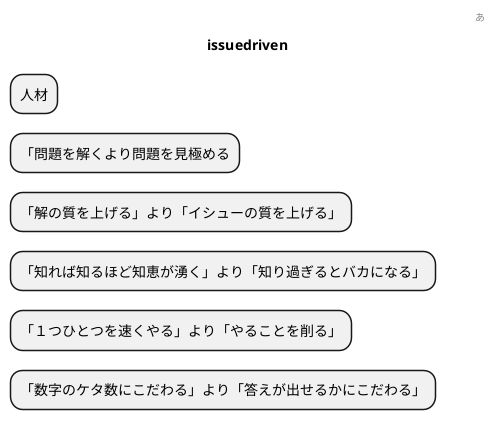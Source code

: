 @startmindmap
title issuedriven

header
あ
endheader

* 人材
* 「問題を解くより問題を見極める
* 「解の質を上げる」より「イシューの質を上げる」
* 「知れば知るほど知恵が湧く」より「知り過ぎるとバカになる」
* 「１つひとつを速くやる」より「やることを削る」
* 「数字のケタ数にこだわる」より「答えが出せるかにこだわる」




@endmindmap